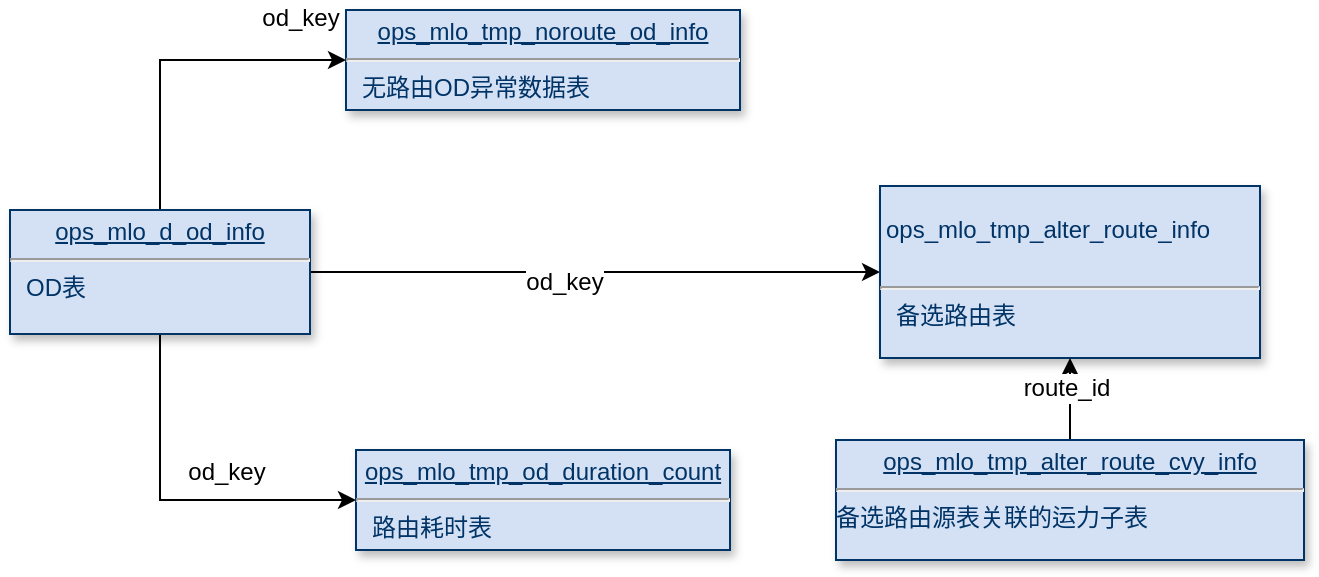 <mxfile version="10.7.7" type="github"><diagram name="Page-1" id="efa7a0a1-bf9b-a30e-e6df-94a7791c09e9"><mxGraphModel dx="1372" dy="710" grid="1" gridSize="10" guides="1" tooltips="1" connect="1" arrows="1" fold="1" page="1" pageScale="1" pageWidth="826" pageHeight="1169" background="#ffffff" math="0" shadow="0"><root><mxCell id="0"/><mxCell id="1" parent="0"/><mxCell id="kpZzFMetFiWHqND1cwWm-91" style="edgeStyle=orthogonalEdgeStyle;rounded=0;orthogonalLoop=1;jettySize=auto;html=1;" edge="1" parent="1" source="25" target="29"><mxGeometry relative="1" as="geometry"/></mxCell><mxCell id="kpZzFMetFiWHqND1cwWm-102" value="od_key" style="text;html=1;resizable=0;points=[];align=center;verticalAlign=middle;labelBackgroundColor=#ffffff;" vertex="1" connectable="0" parent="kpZzFMetFiWHqND1cwWm-91"><mxGeometry x="-0.11" y="-5" relative="1" as="geometry"><mxPoint as="offset"/></mxGeometry></mxCell><mxCell id="kpZzFMetFiWHqND1cwWm-98" style="edgeStyle=orthogonalEdgeStyle;rounded=0;orthogonalLoop=1;jettySize=auto;html=1;" edge="1" parent="1" source="25" target="kpZzFMetFiWHqND1cwWm-96"><mxGeometry relative="1" as="geometry"><Array as="points"><mxPoint x="142" y="135"/></Array></mxGeometry></mxCell><mxCell id="kpZzFMetFiWHqND1cwWm-100" value="od_key" style="text;html=1;resizable=0;points=[];align=center;verticalAlign=middle;labelBackgroundColor=#ffffff;" vertex="1" connectable="0" parent="kpZzFMetFiWHqND1cwWm-98"><mxGeometry x="-0.272" y="-35" relative="1" as="geometry"><mxPoint x="35" y="-35" as="offset"/></mxGeometry></mxCell><mxCell id="kpZzFMetFiWHqND1cwWm-99" style="edgeStyle=orthogonalEdgeStyle;rounded=0;orthogonalLoop=1;jettySize=auto;html=1;" edge="1" parent="1" source="25" target="kpZzFMetFiWHqND1cwWm-97"><mxGeometry relative="1" as="geometry"><Array as="points"><mxPoint x="142" y="355"/></Array></mxGeometry></mxCell><mxCell id="kpZzFMetFiWHqND1cwWm-101" value="od_key" style="text;html=1;resizable=0;points=[];align=center;verticalAlign=middle;labelBackgroundColor=#ffffff;" vertex="1" connectable="0" parent="kpZzFMetFiWHqND1cwWm-99"><mxGeometry x="-0.243" y="33" relative="1" as="geometry"><mxPoint as="offset"/></mxGeometry></mxCell><mxCell id="25" value="&lt;p style=&quot;margin: 0px ; margin-top: 4px ; text-align: center ; text-decoration: underline&quot;&gt;&lt;span lang=&quot;EN-US&quot;&gt;ops_mlo_d_od_info&lt;/span&gt;&lt;br&gt;&lt;/p&gt;&lt;hr&gt;&lt;p style=&quot;margin: 0px ; margin-left: 8px&quot;&gt;OD表&lt;/p&gt;" style="verticalAlign=top;align=left;overflow=fill;fontSize=12;fontFamily=Helvetica;html=1;strokeColor=#003366;shadow=1;fillColor=#D4E1F5;fontColor=#003366" parent="1" vertex="1"><mxGeometry x="67" y="210" width="150" height="62" as="geometry"/></mxCell><mxCell id="29" value="&lt;table&gt;&lt;tbody&gt;&lt;tr&gt;&lt;td valign=&quot;top&quot;&gt;&lt;p&gt;&lt;span lang=&quot;EN-US&quot;&gt;ops_mlo_tmp_alter_route_info&lt;/span&gt;&lt;/p&gt;&lt;/td&gt;&lt;/tr&gt;&lt;/tbody&gt;&lt;/table&gt;&lt;hr&gt;&lt;p style=&quot;margin: 0px ; margin-left: 8px&quot;&gt;备选路由表&lt;/p&gt;" style="verticalAlign=top;align=left;overflow=fill;fontSize=12;fontFamily=Helvetica;html=1;strokeColor=#003366;shadow=1;fillColor=#D4E1F5;fontColor=#003366" parent="1" vertex="1"><mxGeometry x="502" y="198" width="190" height="86" as="geometry"/></mxCell><mxCell id="kpZzFMetFiWHqND1cwWm-93" style="edgeStyle=orthogonalEdgeStyle;rounded=0;orthogonalLoop=1;jettySize=auto;html=1;" edge="1" parent="1" source="kpZzFMetFiWHqND1cwWm-92" target="29"><mxGeometry relative="1" as="geometry"/></mxCell><mxCell id="kpZzFMetFiWHqND1cwWm-103" value="route_id" style="text;html=1;resizable=0;points=[];align=center;verticalAlign=middle;labelBackgroundColor=#ffffff;" vertex="1" connectable="0" parent="kpZzFMetFiWHqND1cwWm-93"><mxGeometry x="0.287" y="2" relative="1" as="geometry"><mxPoint as="offset"/></mxGeometry></mxCell><mxCell id="kpZzFMetFiWHqND1cwWm-92" value="&lt;p style=&quot;margin: 0px ; margin-top: 4px ; text-align: center ; text-decoration: underline&quot;&gt;&lt;span lang=&quot;EN-US&quot;&gt;ops_mlo_tmp_alter_route_cvy_info&lt;/span&gt;&lt;br&gt;&lt;/p&gt;&lt;hr&gt;&lt;p style=&quot;margin: 0px ; margin-left: 8px&quot;&gt;&lt;/p&gt;&lt;span&gt;备选路由源表关联的运力子表&lt;/span&gt;" style="verticalAlign=top;align=left;overflow=fill;fontSize=12;fontFamily=Helvetica;html=1;strokeColor=#003366;shadow=1;fillColor=#D4E1F5;fontColor=#003366" vertex="1" parent="1"><mxGeometry x="480" y="325" width="234" height="60" as="geometry"/></mxCell><mxCell id="kpZzFMetFiWHqND1cwWm-96" value="&lt;p style=&quot;margin: 0px ; margin-top: 4px ; text-align: center ; text-decoration: underline&quot;&gt;&lt;span lang=&quot;EN-US&quot;&gt;ops_mlo_tmp_noroute_od_info&lt;/span&gt;&lt;br&gt;&lt;/p&gt;&lt;hr&gt;&lt;p style=&quot;margin: 0px ; margin-left: 8px&quot;&gt;&lt;span&gt;无路由&lt;span lang=&quot;EN-US&quot;&gt;OD&lt;/span&gt;异常数据表&lt;/span&gt;&lt;br&gt;&lt;/p&gt;" style="verticalAlign=top;align=left;overflow=fill;fontSize=12;fontFamily=Helvetica;html=1;strokeColor=#003366;shadow=1;fillColor=#D4E1F5;fontColor=#003366" vertex="1" parent="1"><mxGeometry x="235" y="110" width="197" height="50" as="geometry"/></mxCell><mxCell id="kpZzFMetFiWHqND1cwWm-97" value="&lt;p style=&quot;margin: 0px ; margin-top: 4px ; text-align: center ; text-decoration: underline&quot;&gt;&lt;span lang=&quot;EN-US&quot;&gt;ops_mlo_tmp_od_duration_count&lt;/span&gt;&lt;br&gt;&lt;/p&gt;&lt;hr&gt;&lt;p style=&quot;margin: 0px ; margin-left: 8px&quot;&gt;&lt;span&gt;路由耗时表&lt;/span&gt;&lt;br&gt;&lt;/p&gt;" style="verticalAlign=top;align=left;overflow=fill;fontSize=12;fontFamily=Helvetica;html=1;strokeColor=#003366;shadow=1;fillColor=#D4E1F5;fontColor=#003366" vertex="1" parent="1"><mxGeometry x="240" y="330" width="187" height="50" as="geometry"/></mxCell></root></mxGraphModel></diagram></mxfile>